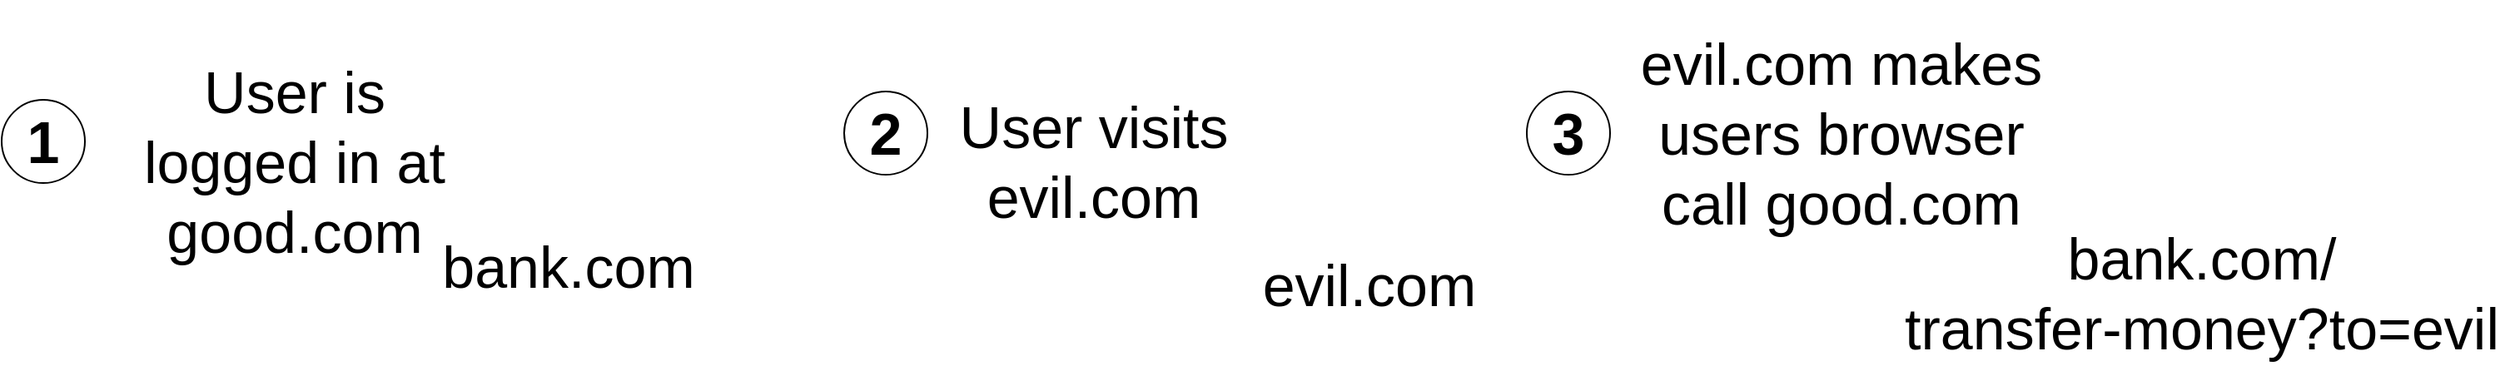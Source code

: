 <mxfile version="14.2.9" type="device"><diagram id="3ey8HVzU8BZyLAiOvyJC" name="Page-1"><mxGraphModel dx="1439" dy="815" grid="1" gridSize="10" guides="1" tooltips="1" connect="1" arrows="1" fold="1" page="1" pageScale="1" pageWidth="827" pageHeight="1169" math="0" shadow="0"><root><mxCell id="0"/><mxCell id="1" parent="0"/><mxCell id="PwrSKGfTRmGX2C5EnU6--4" value="1" style="ellipse;whiteSpace=wrap;html=1;aspect=fixed;fontSize=35;fontStyle=1" vertex="1" parent="1"><mxGeometry x="164" y="355" width="50" height="50" as="geometry"/></mxCell><mxCell id="PwrSKGfTRmGX2C5EnU6--5" value="User is logged in at good.com" style="text;html=1;strokeColor=none;fillColor=none;align=center;verticalAlign=middle;whiteSpace=wrap;rounded=0;fontSize=35;" vertex="1" parent="1"><mxGeometry x="240" y="310" width="200" height="163" as="geometry"/></mxCell><mxCell id="PwrSKGfTRmGX2C5EnU6--6" value="bank.com" style="shape=image;html=1;verticalAlign=top;verticalLabelPosition=bottom;labelBackgroundColor=#ffffff;imageAspect=0;aspect=fixed;image=https://cdn4.iconfinder.com/data/icons/essential-app-1/16/laptop-computer-website-mobile-128.png;fontSize=35;" vertex="1" parent="1"><mxGeometry x="440" y="300" width="128" height="128" as="geometry"/></mxCell><mxCell id="PwrSKGfTRmGX2C5EnU6--8" value="" style="shape=image;html=1;verticalAlign=top;verticalLabelPosition=bottom;labelBackgroundColor=#ffffff;imageAspect=0;aspect=fixed;image=https://cdn4.iconfinder.com/data/icons/smileys-for-fun/128/smiley__19-128.png;fontSize=35;" vertex="1" parent="1"><mxGeometry x="473" y="333" width="62" height="62" as="geometry"/></mxCell><mxCell id="PwrSKGfTRmGX2C5EnU6--14" value="2" style="ellipse;whiteSpace=wrap;html=1;aspect=fixed;fontSize=35;fontStyle=1" vertex="1" parent="1"><mxGeometry x="670" y="350" width="50" height="50" as="geometry"/></mxCell><mxCell id="PwrSKGfTRmGX2C5EnU6--15" value="User visits evil.com" style="text;html=1;strokeColor=none;fillColor=none;align=center;verticalAlign=middle;whiteSpace=wrap;rounded=0;fontSize=35;" vertex="1" parent="1"><mxGeometry x="720" y="310" width="200" height="163" as="geometry"/></mxCell><mxCell id="PwrSKGfTRmGX2C5EnU6--18" value="evil.com" style="shape=image;html=1;verticalAlign=top;verticalLabelPosition=bottom;labelBackgroundColor=#ffffff;imageAspect=0;aspect=fixed;image=https://cdn4.iconfinder.com/data/icons/essential-app-1/16/laptop-computer-website-mobile-128.png;fontSize=35;imageBackground=#ffffff;" vertex="1" parent="1"><mxGeometry x="921" y="311" width="128" height="128" as="geometry"/></mxCell><mxCell id="PwrSKGfTRmGX2C5EnU6--19" value="" style="shape=image;html=1;verticalAlign=top;verticalLabelPosition=bottom;labelBackgroundColor=#ffffff;imageAspect=0;aspect=fixed;image=https://cdn4.iconfinder.com/data/icons/smileys-for-fun/128/smiley__14-128.png" vertex="1" parent="1"><mxGeometry x="956" y="345" width="60" height="60" as="geometry"/></mxCell><mxCell id="PwrSKGfTRmGX2C5EnU6--20" value="evil.com makes users browser call good.com" style="text;html=1;strokeColor=none;fillColor=none;align=center;verticalAlign=middle;whiteSpace=wrap;rounded=0;fontSize=35;" vertex="1" parent="1"><mxGeometry x="1144" y="295" width="250" height="160" as="geometry"/></mxCell><mxCell id="PwrSKGfTRmGX2C5EnU6--21" value="bank.com/&lt;br&gt;transfer-money?to=evil" style="shape=image;html=1;verticalAlign=top;verticalLabelPosition=bottom;labelBackgroundColor=#ffffff;imageAspect=0;aspect=fixed;image=https://cdn4.iconfinder.com/data/icons/essential-app-1/16/laptop-computer-website-mobile-128.png;fontSize=35;" vertex="1" parent="1"><mxGeometry x="1421" y="295" width="128" height="128" as="geometry"/></mxCell><mxCell id="PwrSKGfTRmGX2C5EnU6--22" value="" style="shape=image;html=1;verticalAlign=top;verticalLabelPosition=bottom;labelBackgroundColor=#ffffff;imageAspect=0;aspect=fixed;image=https://cdn4.iconfinder.com/data/icons/smileys-for-fun/128/smiley__19-128.png;fontSize=35;" vertex="1" parent="1"><mxGeometry x="1454" y="328" width="62" height="62" as="geometry"/></mxCell><mxCell id="PwrSKGfTRmGX2C5EnU6--23" value="3" style="ellipse;whiteSpace=wrap;html=1;aspect=fixed;fontSize=35;fontStyle=1" vertex="1" parent="1"><mxGeometry x="1080" y="350" width="50" height="50" as="geometry"/></mxCell></root></mxGraphModel></diagram></mxfile>